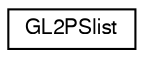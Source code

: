 digraph G
{
  edge [fontname="FreeSans",fontsize="10",labelfontname="FreeSans",labelfontsize="10"];
  node [fontname="FreeSans",fontsize="10",shape=record];
  rankdir="LR";
  Node1 [label="GL2PSlist",height=0.2,width=0.4,color="black", fillcolor="white", style="filled",URL="$struct_g_l2_p_slist.html"];
}
